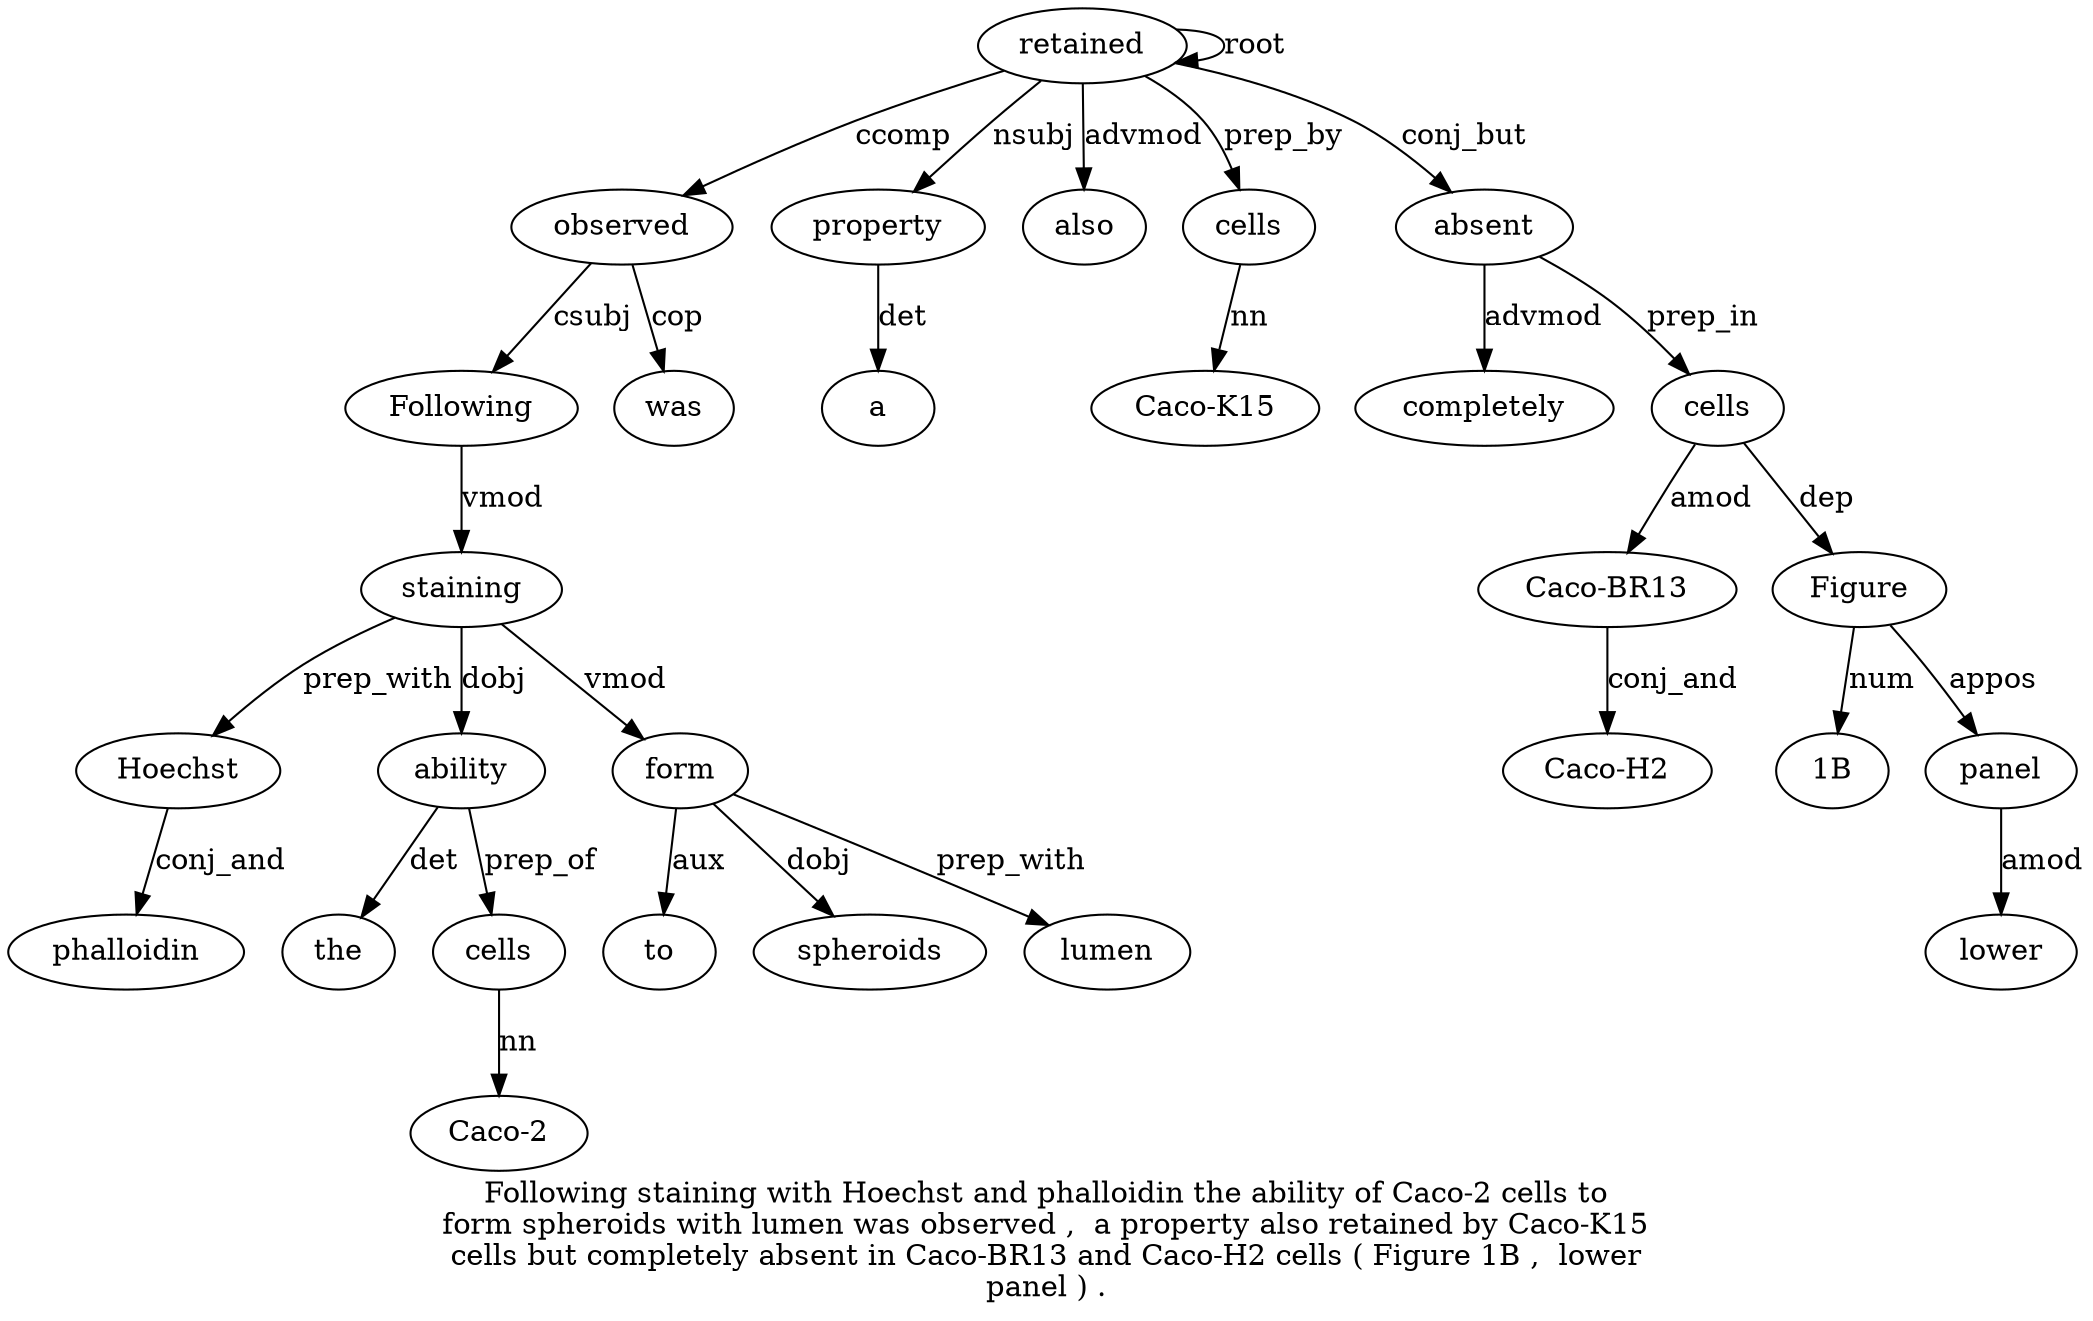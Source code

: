digraph "Following staining with Hoechst and phalloidin the ability of Caco-2 cells to form spheroids with lumen was observed ,  a property also retained by Caco-K15 cells but completely absent in Caco-BR13 and Caco-H2 cells ( Figure 1B ,  lower panel ) ." {
label="Following staining with Hoechst and phalloidin the ability of Caco-2 cells to
form spheroids with lumen was observed ,  a property also retained by Caco-K15
cells but completely absent in Caco-BR13 and Caco-H2 cells ( Figure 1B ,  lower
panel ) .";
observed18 [style=filled, fillcolor=white, label=observed];
Following1 [style=filled, fillcolor=white, label=Following];
observed18 -> Following1  [label=csubj];
staining2 [style=filled, fillcolor=white, label=staining];
Following1 -> staining2  [label=vmod];
Hoechst4 [style=filled, fillcolor=white, label=Hoechst];
staining2 -> Hoechst4  [label=prep_with];
phalloidin6 [style=filled, fillcolor=white, label=phalloidin];
Hoechst4 -> phalloidin6  [label=conj_and];
ability8 [style=filled, fillcolor=white, label=ability];
the7 [style=filled, fillcolor=white, label=the];
ability8 -> the7  [label=det];
staining2 -> ability8  [label=dobj];
cells11 [style=filled, fillcolor=white, label=cells];
"Caco-210" [style=filled, fillcolor=white, label="Caco-2"];
cells11 -> "Caco-210"  [label=nn];
ability8 -> cells11  [label=prep_of];
form13 [style=filled, fillcolor=white, label=form];
to12 [style=filled, fillcolor=white, label=to];
form13 -> to12  [label=aux];
staining2 -> form13  [label=vmod];
spheroids14 [style=filled, fillcolor=white, label=spheroids];
form13 -> spheroids14  [label=dobj];
lumen16 [style=filled, fillcolor=white, label=lumen];
form13 -> lumen16  [label=prep_with];
was17 [style=filled, fillcolor=white, label=was];
observed18 -> was17  [label=cop];
retained23 [style=filled, fillcolor=white, label=retained];
retained23 -> observed18  [label=ccomp];
property21 [style=filled, fillcolor=white, label=property];
a20 [style=filled, fillcolor=white, label=a];
property21 -> a20  [label=det];
retained23 -> property21  [label=nsubj];
also22 [style=filled, fillcolor=white, label=also];
retained23 -> also22  [label=advmod];
retained23 -> retained23  [label=root];
cells26 [style=filled, fillcolor=white, label=cells];
"Caco-K152" [style=filled, fillcolor=white, label="Caco-K15"];
cells26 -> "Caco-K152"  [label=nn];
retained23 -> cells26  [label=prep_by];
absent29 [style=filled, fillcolor=white, label=absent];
completely28 [style=filled, fillcolor=white, label=completely];
absent29 -> completely28  [label=advmod];
retained23 -> absent29  [label=conj_but];
cells34 [style=filled, fillcolor=white, label=cells];
"Caco-BR13" [style=filled, fillcolor=white, label="Caco-BR13"];
cells34 -> "Caco-BR13"  [label=amod];
"Caco-H233" [style=filled, fillcolor=white, label="Caco-H2"];
"Caco-BR13" -> "Caco-H233"  [label=conj_and];
absent29 -> cells34  [label=prep_in];
Figure36 [style=filled, fillcolor=white, label=Figure];
cells34 -> Figure36  [label=dep];
"1B37" [style=filled, fillcolor=white, label="1B"];
Figure36 -> "1B37"  [label=num];
panel40 [style=filled, fillcolor=white, label=panel];
lower39 [style=filled, fillcolor=white, label=lower];
panel40 -> lower39  [label=amod];
Figure36 -> panel40  [label=appos];
}
